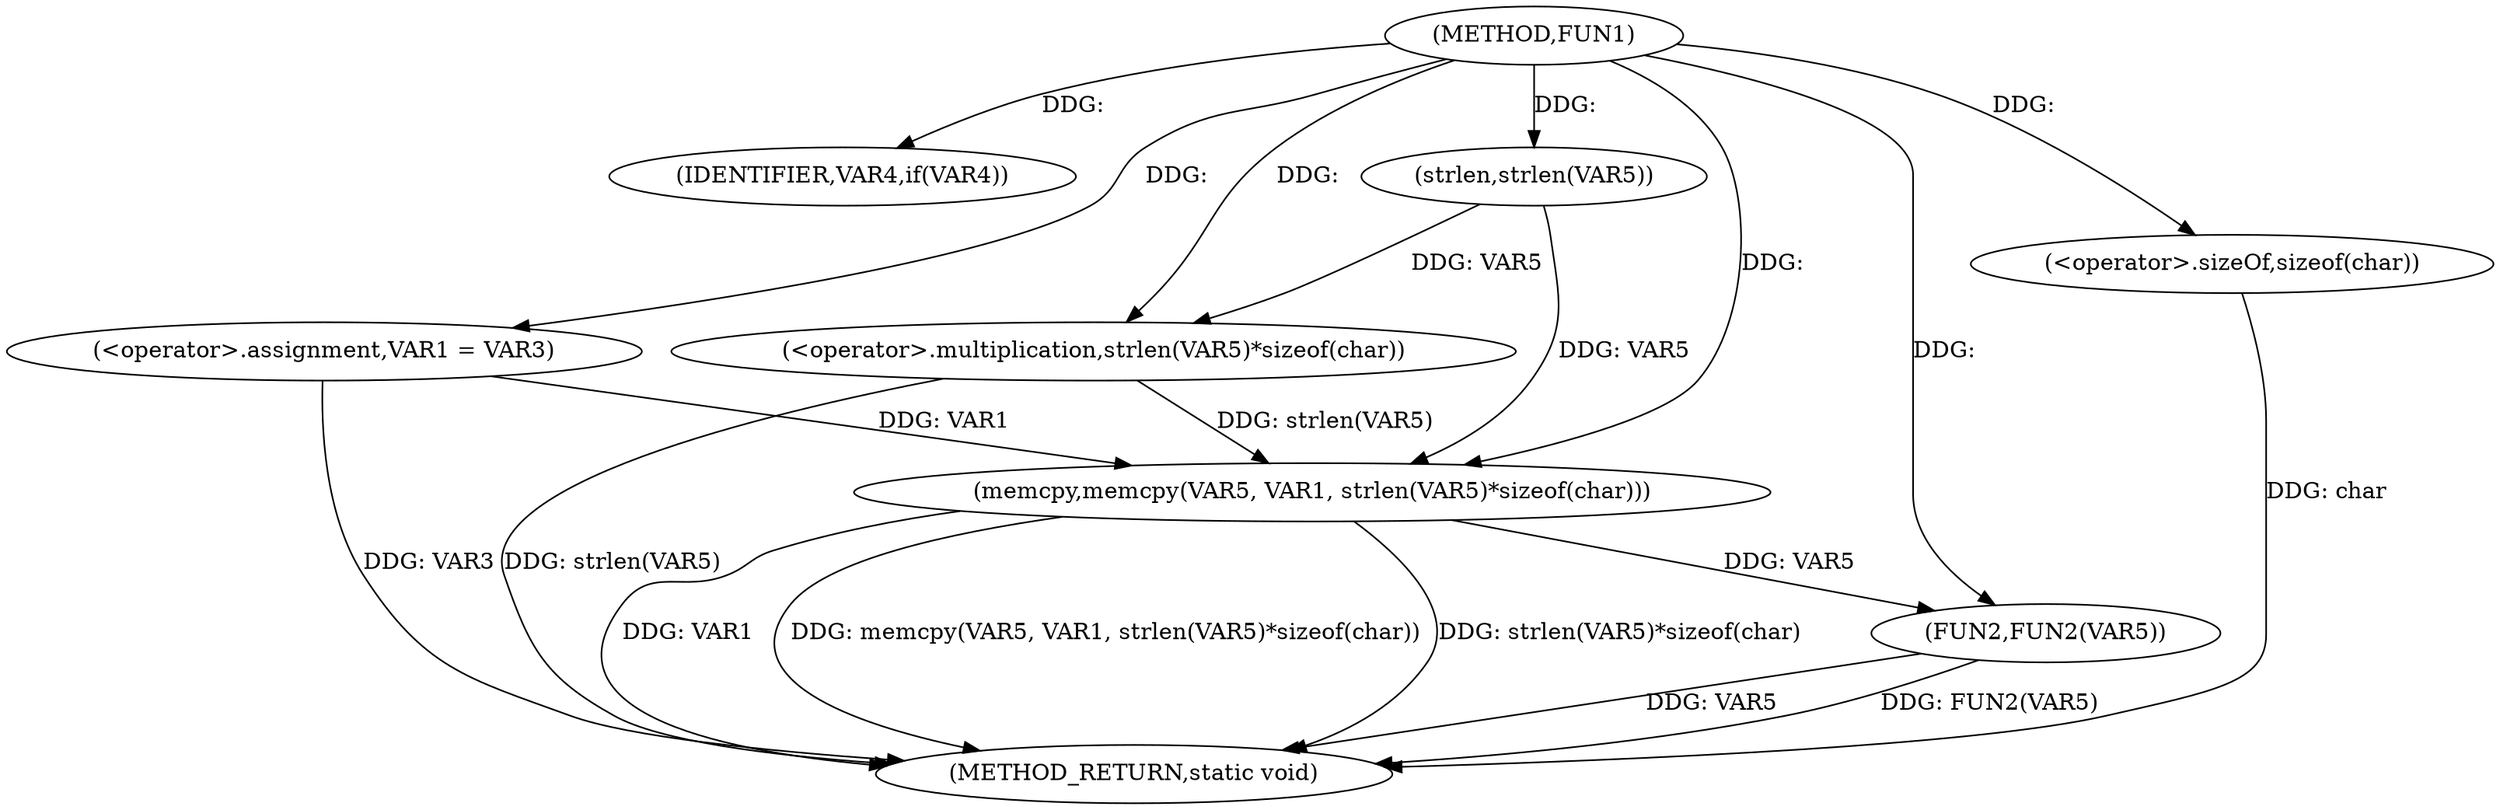 digraph FUN1 {  
"1000100" [label = "(METHOD,FUN1)" ]
"1000123" [label = "(METHOD_RETURN,static void)" ]
"1000106" [label = "(IDENTIFIER,VAR4,if(VAR4))" ]
"1000108" [label = "(<operator>.assignment,VAR1 = VAR3)" ]
"1000113" [label = "(memcpy,memcpy(VAR5, VAR1, strlen(VAR5)*sizeof(char)))" ]
"1000116" [label = "(<operator>.multiplication,strlen(VAR5)*sizeof(char))" ]
"1000117" [label = "(strlen,strlen(VAR5))" ]
"1000119" [label = "(<operator>.sizeOf,sizeof(char))" ]
"1000121" [label = "(FUN2,FUN2(VAR5))" ]
  "1000116" -> "1000123"  [ label = "DDG: strlen(VAR5)"] 
  "1000121" -> "1000123"  [ label = "DDG: VAR5"] 
  "1000113" -> "1000123"  [ label = "DDG: strlen(VAR5)*sizeof(char)"] 
  "1000113" -> "1000123"  [ label = "DDG: VAR1"] 
  "1000121" -> "1000123"  [ label = "DDG: FUN2(VAR5)"] 
  "1000113" -> "1000123"  [ label = "DDG: memcpy(VAR5, VAR1, strlen(VAR5)*sizeof(char))"] 
  "1000108" -> "1000123"  [ label = "DDG: VAR3"] 
  "1000119" -> "1000123"  [ label = "DDG: char"] 
  "1000100" -> "1000106"  [ label = "DDG: "] 
  "1000100" -> "1000108"  [ label = "DDG: "] 
  "1000117" -> "1000113"  [ label = "DDG: VAR5"] 
  "1000100" -> "1000113"  [ label = "DDG: "] 
  "1000108" -> "1000113"  [ label = "DDG: VAR1"] 
  "1000116" -> "1000113"  [ label = "DDG: strlen(VAR5)"] 
  "1000117" -> "1000116"  [ label = "DDG: VAR5"] 
  "1000100" -> "1000117"  [ label = "DDG: "] 
  "1000100" -> "1000116"  [ label = "DDG: "] 
  "1000100" -> "1000119"  [ label = "DDG: "] 
  "1000113" -> "1000121"  [ label = "DDG: VAR5"] 
  "1000100" -> "1000121"  [ label = "DDG: "] 
}
